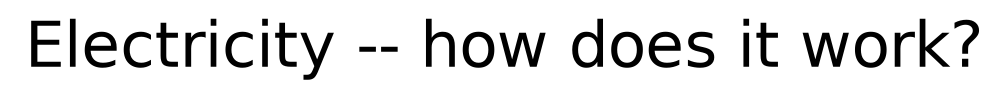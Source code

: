 digraph electricty {
  label="Electricity -- how does it work?"
  rankdir="TB"
  compound="true"
  mclimit=10
  overlap="scale" // really for neato layout but doesn't harm dot layout
  splines="true"
  model="subset"

  // ratio="1.7778" // 1080p portrait

  ratio="0.5625" // 1080p landscape

  // defaults for the whole graph
  graph [fontname="helvetica" fontsize="30"]
  edge [fontname="helvetica" fontsize="30" penwidth="2"]
  node [shape="septagon" style="filled" fillcolor="#ff3f00" fontname="helvetica" fontsize="30"]

  { // Classes of humans (eg "real estate agents", "used car salespeople")
    node [shape="ellipse" fillcolor="#5f7fff"]
  }

  { // Individual Human actors (actual people with specific names)
    node [shape="ellipse" fillcolor="#afcfff"]
  }

  { // External (3rd party) entities, outside control of the house
    node [shape="ellipse" fillcolor="#00ef00"]
  }

  { // External services (eg API gateways) where multiple streams of data from different
    // producer-consumer relationships flow through the same service
    // We model this as a shape using HTML-like labels which means that we can control
    // which "port" on the node an edge can point to.
    // Some of the markup is only available via the SVG renderer, so we may have to
    // generate PNGs _from_ the SVGs instead of directly.
    //

    node [shape="plain" fillcolor="#00ef00"]
    /*
    api_gw           [label=<
      <table cellspacing="0" cellpadding="10">
        <tr><td bgcolor="#003f00"><font color="#00ff00">API-GW</font></td></tr>
        <tr><td port="default">default</td></tr>
      </table> 
    >]
    */
  }

  { // Documents, emails and so forth
    node [shape="note" fillcolor="palegoldenrod"]
  }

  { // Internal COTS (off the shelf) systems
    node [shape="box3d" fillcolor="palevioletred"]
  }

  { // Monoliths -- big blocks of as-yet unexplored or un-decomposed system
    node [shape="rectangle" fillcolor="grey75"]
  }

  { // UI elements like websites
    node [shape="house" fillcolor="#af7f7f"]
  }

  { // Specific (micro) services
    node [shape="component" fillcolor="lightsalmon"]
  }

  { // APIs
    node [shape="cds" fillcolor="#9f9fcf"]
  }

  { // databases
    node [shape="cylinder" fillcolor="yellow"]
  }

  { // User interfaces, like desktop/mobile apps
    node [shape="trapezium" fillcolor="#afcfff"]
  }

  { // data stores / folders
    node [shape="folder" fillcolor="#00af7f"]
  }

  { // logfiles and whatnot
    node [shape="folder" fillcolor="palegoldenrod"]
  }

  { // REDIS
    node [shape="cylinder" fillcolor="orange"]
  }

  { // MQ topics
    node [shape="note" fillcolor="orange1"]
  }

  { // workflow/human-interactive systems -- stuff that is done by eg call centres
    node [shape="rpromoter" fillcolor="#ffdfdf"]
  }

  { // Caches
    node [shape="cylinder" fillcolor="#afaf30"]
  }

}

// vi:ts=2 sw=2 expandtab ai
